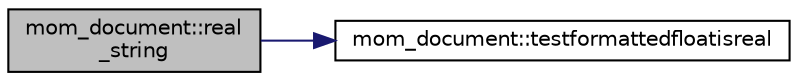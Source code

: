 digraph "mom_document::real_string"
{
 // INTERACTIVE_SVG=YES
 // LATEX_PDF_SIZE
  edge [fontname="Helvetica",fontsize="10",labelfontname="Helvetica",labelfontsize="10"];
  node [fontname="Helvetica",fontsize="10",shape=record];
  rankdir="LR";
  Node1 [label="mom_document::real\l_string",height=0.2,width=0.4,color="black", fillcolor="grey75", style="filled", fontcolor="black",tooltip="This function returns a string with a real formatted like '(G)'."];
  Node1 -> Node2 [color="midnightblue",fontsize="10",style="solid",fontname="Helvetica"];
  Node2 [label="mom_document::testformattedfloatisreal",height=0.2,width=0.4,color="black", fillcolor="white", style="filled",URL="$namespacemom__document.html#acbd7bf94c8e359a48ace95fe1f3d3bb4",tooltip="This function tests whether a real value is encoded in a string."];
}
